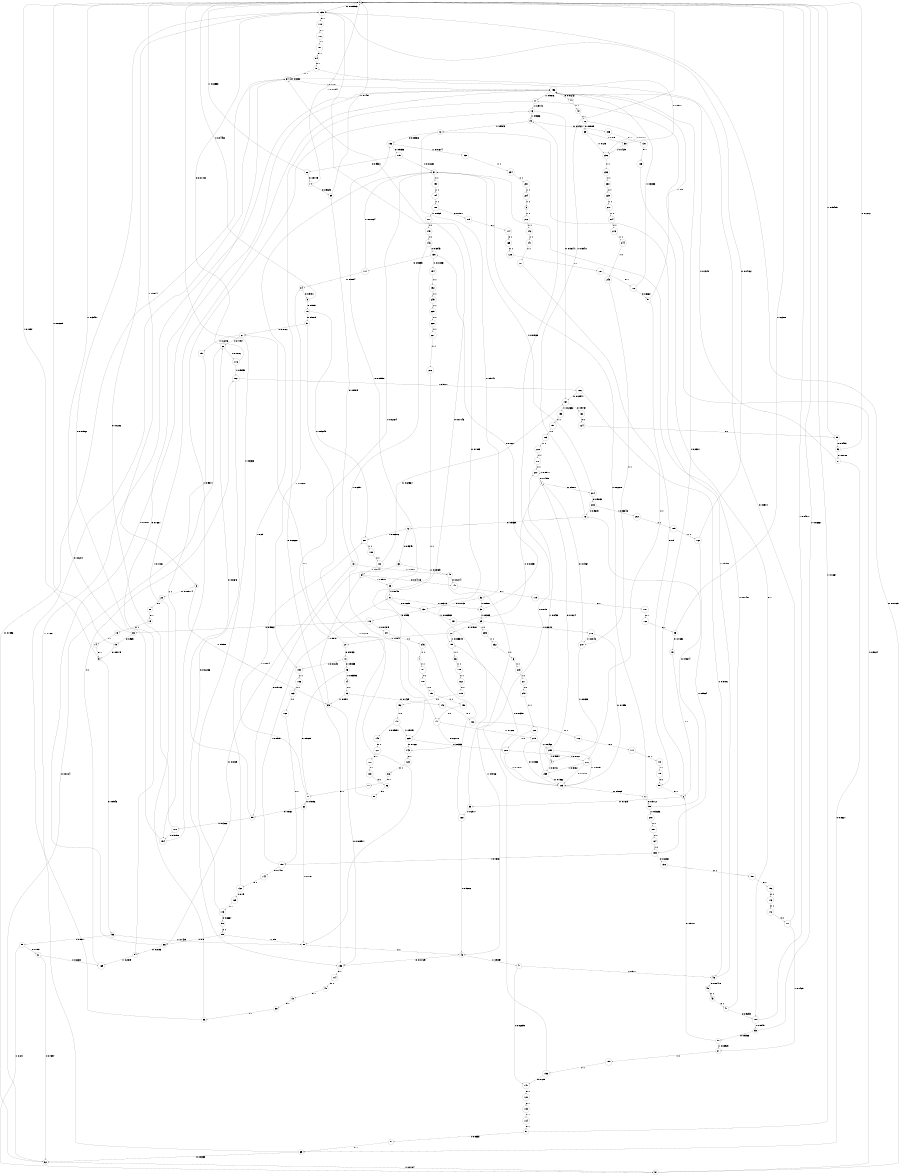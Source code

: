 digraph "ch2_face_grouped_df_L17" {
size = "6,8.5";
ratio = "fill";
node [shape = circle];
node [fontsize = 24];
edge [fontsize = 24];
0 -> 139 [label = "0: 0.009569  "];
0 -> 8 [label = "1: 0.9904   "];
1 -> 204 [label = "0: 0.9877   "];
1 -> 195 [label = "1: 0.01235  "];
2 -> 53 [label = "0: 0.7619   "];
2 -> 156 [label = "1: 0.2381   "];
3 -> 212 [label = "1: 1        "];
4 -> 1 [label = "0: 0.1824   "];
4 -> 239 [label = "1: 0.8176   "];
5 -> 55 [label = "0: 0.8943   "];
5 -> 0 [label = "1: 0.1057   "];
6 -> 219 [label = "1: 1        "];
7 -> 181 [label = "1: 1        "];
8 -> 22 [label = "0: 0.009174  "];
8 -> 35 [label = "1: 0.9908   "];
9 -> 70 [label = "0: 0.9557   "];
9 -> 0 [label = "1: 0.04432  "];
10 -> 25 [label = "0: 0.9835   "];
10 -> 199 [label = "1: 0.01648  "];
11 -> 85 [label = "0: 0.9772   "];
11 -> 37 [label = "1: 0.02278  "];
12 -> 136 [label = "0: 0.08586  "];
12 -> 32 [label = "1: 0.9141   "];
13 -> 66 [label = "0: 0.8429   "];
13 -> 49 [label = "1: 0.1571   "];
14 -> 5 [label = "0: 1        "];
15 -> 135 [label = "0: 0.04271  "];
15 -> 12 [label = "1: 0.9573   "];
16 -> 134 [label = "0: 0.03141  "];
16 -> 15 [label = "1: 0.9686   "];
17 -> 133 [label = "0: 0.02268  "];
17 -> 16 [label = "1: 0.9773   "];
18 -> 14 [label = "0: 1        "];
19 -> 18 [label = "0: 1        "];
20 -> 19 [label = "0: 1        "];
21 -> 155 [label = "1: 1        "];
22 -> 20 [label = "0: 1        "];
23 -> 142 [label = "0: 0.1429   "];
23 -> 35 [label = "1: 0.8571   "];
24 -> 23 [label = "1: 1        "];
25 -> 71 [label = "0: 0.9605   "];
25 -> 24 [label = "1: 0.03955  "];
26 -> 39 [label = "0: 0.8889   "];
26 -> 236 [label = "1: 0.1111   "];
27 -> 10 [label = "0: 0.9733   "];
27 -> 37 [label = "1: 0.02674  "];
28 -> 27 [label = "0: 0.9947   "];
28 -> 195 [label = "1: 0.005319  "];
29 -> 28 [label = "0: 0.1981   "];
29 -> 206 [label = "1: 0.8019   "];
30 -> 138 [label = "0: 0.1617   "];
30 -> 29 [label = "1: 0.8383   "];
31 -> 137 [label = "0: 0.1685   "];
31 -> 30 [label = "1: 0.8315   "];
32 -> 137 [label = "0: 0.1013   "];
32 -> 30 [label = "1: 0.8987   "];
33 -> 136 [label = "0: 0.09551  "];
33 -> 31 [label = "1: 0.9045   "];
34 -> 140 [label = "0: 0.04113  "];
34 -> 33 [label = "1: 0.9589   "];
35 -> 133 [label = "0: 0.008511  "];
35 -> 34 [label = "1: 0.9915   "];
36 -> 185 [label = "1: 1        "];
37 -> 190 [label = "1: 1        "];
38 -> 78 [label = "0: 0.8571   "];
38 -> 236 [label = "1: 0.1429   "];
39 -> 38 [label = "0: 0.875    "];
39 -> 236 [label = "1: 0.125    "];
40 -> 73 [label = "0: 1        "];
41 -> 100 [label = "0: 0.9259   "];
41 -> 37 [label = "1: 0.07407  "];
42 -> 26 [label = "0: 1        "];
43 -> 41 [label = "0: 1        "];
44 -> 42 [label = "0: 1        "];
45 -> 43 [label = "0: 1        "];
46 -> 45 [label = "0: 0.08418  "];
46 -> 12 [label = "1: 0.9158   "];
47 -> 141 [label = "0: 0.02899  "];
47 -> 46 [label = "1: 0.971    "];
48 -> 133 [label = "0: 0.01429  "];
48 -> 47 [label = "1: 0.9857   "];
49 -> 140 [label = "0: 0.0274   "];
49 -> 48 [label = "1: 0.9726   "];
50 -> 48 [label = "1: 1        "];
51 -> 139 [label = "0: 0.01765  "];
51 -> 17 [label = "1: 0.9824   "];
52 -> 64 [label = "0: 0.7896   "];
52 -> 51 [label = "1: 0.2104   "];
53 -> 64 [label = "0: 0.7083   "];
53 -> 168 [label = "1: 0.2917   "];
54 -> 64 [label = "0: 0.7681   "];
54 -> 169 [label = "1: 0.2319   "];
55 -> 58 [label = "0: 0.8571   "];
55 -> 50 [label = "1: 0.1429   "];
56 -> 64 [label = "0: 0.8214   "];
56 -> 156 [label = "1: 0.1786   "];
57 -> 67 [label = "0: 0.8782   "];
57 -> 50 [label = "1: 0.1218   "];
58 -> 61 [label = "0: 0.759    "];
58 -> 51 [label = "1: 0.241    "];
59 -> 60 [label = "0: 0.8678   "];
59 -> 170 [label = "1: 0.1322   "];
60 -> 52 [label = "0: 0.8124   "];
60 -> 176 [label = "1: 0.1876   "];
61 -> 52 [label = "0: 0.7397   "];
61 -> 169 [label = "1: 0.2603   "];
62 -> 59 [label = "0: 0.882    "];
62 -> 50 [label = "1: 0.118    "];
63 -> 59 [label = "0: 0.9183   "];
63 -> 49 [label = "1: 0.08169  "];
64 -> 64 [label = "0: 0.8282   "];
64 -> 156 [label = "1: 0.1718   "];
65 -> 52 [label = "0: 0.8333   "];
65 -> 156 [label = "1: 0.1667   "];
66 -> 54 [label = "0: 0.8193   "];
66 -> 156 [label = "1: 0.1807   "];
67 -> 60 [label = "0: 0.7754   "];
67 -> 157 [label = "1: 0.2246   "];
68 -> 56 [label = "0: 1        "];
69 -> 13 [label = "0: 0.8519   "];
69 -> 0 [label = "1: 0.1481   "];
70 -> 57 [label = "0: 0.9075   "];
70 -> 201 [label = "1: 0.09249  "];
71 -> 62 [label = "0: 0.9096   "];
71 -> 201 [label = "1: 0.0904   "];
72 -> 63 [label = "0: 0.9349   "];
72 -> 201 [label = "1: 0.06506  "];
73 -> 68 [label = "0: 1        "];
74 -> 69 [label = "0: 0.9825   "];
74 -> 0 [label = "1: 0.01754  "];
75 -> 5 [label = "0: 0.9179   "];
75 -> 0 [label = "1: 0.08209  "];
76 -> 72 [label = "0: 0.9659   "];
76 -> 0 [label = "1: 0.03411  "];
77 -> 71 [label = "0: 1        "];
78 -> 64 [label = "0: 1        "];
79 -> 2 [label = "0: 1        "];
80 -> 67 [label = "0: 1        "];
81 -> 65 [label = "0: 1        "];
82 -> 74 [label = "0: 0.9745   "];
82 -> 0 [label = "1: 0.02553  "];
83 -> 75 [label = "0: 0.965    "];
83 -> 0 [label = "1: 0.03497  "];
84 -> 9 [label = "0: 0.9731   "];
84 -> 199 [label = "1: 0.02688  "];
85 -> 76 [label = "0: 0.9674   "];
85 -> 200 [label = "1: 0.03256  "];
86 -> 77 [label = "0: 1        "];
87 -> 65 [label = "0: 0.8621   "];
87 -> 156 [label = "1: 0.1379   "];
88 -> 2 [label = "0: 0.9107   "];
88 -> 21 [label = "1: 0.08929  "];
89 -> 66 [label = "0: 0.5      "];
89 -> 50 [label = "1: 0.5      "];
90 -> 2 [label = "0: 1        "];
91 -> 90 [label = "0: 0.5      "];
91 -> 156 [label = "1: 0.5      "];
92 -> 87 [label = "0: 0.8788   "];
92 -> 0 [label = "1: 0.1212   "];
93 -> 88 [label = "0: 0.9333   "];
93 -> 0 [label = "1: 0.06667  "];
94 -> 78 [label = "0: 1        "];
95 -> 79 [label = "0: 0.7692   "];
95 -> 0 [label = "1: 0.2308   "];
96 -> 80 [label = "0: 1        "];
97 -> 81 [label = "0: 0.8333   "];
97 -> 0 [label = "1: 0.1667   "];
98 -> 89 [label = "0: 1        "];
99 -> 92 [label = "0: 0.9459   "];
99 -> 0 [label = "1: 0.05405  "];
100 -> 93 [label = "0: 0.9549   "];
100 -> 0 [label = "1: 0.04511  "];
101 -> 94 [label = "0: 1        "];
102 -> 95 [label = "0: 1        "];
103 -> 96 [label = "0: 1        "];
104 -> 97 [label = "0: 1        "];
105 -> 90 [label = "0: 1        "];
106 -> 101 [label = "0: 1        "];
107 -> 102 [label = "0: 1        "];
108 -> 103 [label = "0: 1        "];
109 -> 104 [label = "0: 1        "];
110 -> 105 [label = "0: 1        "];
111 -> 110 [label = "0: 1        "];
112 -> 111 [label = "0: 1        "];
113 -> 98 [label = "0: 0.6667   "];
113 -> 0 [label = "1: 0.3333   "];
114 -> 40 [label = "0: 1        "];
115 -> 82 [label = "0: 0.9831   "];
115 -> 37 [label = "1: 0.01688  "];
116 -> 83 [label = "0: 0.9862   "];
116 -> 247 [label = "1: 0.01379  "];
117 -> 84 [label = "0: 0.9894   "];
117 -> 37 [label = "1: 0.01064  "];
118 -> 106 [label = "0: 1        "];
119 -> 107 [label = "0: 1        "];
120 -> 109 [label = "0: 1        "];
121 -> 108 [label = "0: 1        "];
122 -> 112 [label = "0: 1        "];
123 -> 86 [label = "0: 1        "];
124 -> 99 [label = "0: 1        "];
125 -> 100 [label = "0: 1        "];
126 -> 91 [label = "0: 0.6667   "];
126 -> 156 [label = "1: 0.3333   "];
127 -> 126 [label = "0: 1        "];
128 -> 127 [label = "0: 1        "];
129 -> 113 [label = "0: 1        "];
130 -> 124 [label = "0: 1        "];
131 -> 125 [label = "0: 1        "];
132 -> 129 [label = "0: 0.75     "];
132 -> 37 [label = "1: 0.25     "];
133 -> 114 [label = "0: 1        "];
134 -> 130 [label = "0: 0.9737   "];
134 -> 193 [label = "1: 0.02632  "];
135 -> 131 [label = "0: 1        "];
136 -> 115 [label = "0: 0.9833   "];
136 -> 238 [label = "1: 0.01674  "];
137 -> 116 [label = "0: 0.993    "];
137 -> 237 [label = "1: 0.006969  "];
138 -> 117 [label = "0: 0.9895   "];
138 -> 194 [label = "1: 0.01053  "];
139 -> 118 [label = "0: 1        "];
140 -> 119 [label = "0: 1        "];
141 -> 120 [label = "0: 1        "];
142 -> 122 [label = "0: 1        "];
143 -> 123 [label = "0: 1        "];
144 -> 132 [label = "0: 1        "];
145 -> 121 [label = "0: 1        "];
146 -> 138 [label = "0: 0.3043   "];
146 -> 147 [label = "1: 0.6957   "];
147 -> 143 [label = "0: 0.2778   "];
147 -> 215 [label = "1: 0.7222   "];
148 -> 145 [label = "0: 0.09091  "];
148 -> 225 [label = "1: 0.9091   "];
149 -> 146 [label = "1: 1        "];
150 -> 147 [label = "1: 1        "];
151 -> 150 [label = "1: 1        "];
152 -> 148 [label = "1: 1        "];
153 -> 141 [label = "0: 0.125    "];
153 -> 15 [label = "1: 0.875    "];
154 -> 139 [label = "0: 0.01562  "];
154 -> 16 [label = "1: 0.9844   "];
155 -> 153 [label = "1: 1        "];
156 -> 44 [label = "0: 0.01242  "];
156 -> 17 [label = "1: 0.9876   "];
157 -> 154 [label = "1: 1        "];
158 -> 144 [label = "0: 0.1481   "];
158 -> 31 [label = "1: 0.8519   "];
159 -> 198 [label = "0: 0.2692   "];
159 -> 158 [label = "1: 0.7308   "];
160 -> 158 [label = "1: 1        "];
161 -> 134 [label = "0: 0.02564  "];
161 -> 34 [label = "1: 0.9744   "];
162 -> 139 [label = "0: 0.04762  "];
162 -> 159 [label = "1: 0.9524   "];
163 -> 160 [label = "1: 1        "];
164 -> 159 [label = "1: 1        "];
165 -> 128 [label = "0: 1        "];
166 -> 134 [label = "0: 0.02941  "];
166 -> 46 [label = "1: 0.9706   "];
167 -> 133 [label = "0: 0.02286  "];
167 -> 166 [label = "1: 0.9771   "];
168 -> 139 [label = "0: 0.07143  "];
168 -> 48 [label = "1: 0.9286   "];
169 -> 167 [label = "1: 1        "];
170 -> 139 [label = "0: 0.0202   "];
170 -> 154 [label = "1: 0.9798   "];
171 -> 64 [label = "0: 0.8571   "];
171 -> 21 [label = "1: 0.1429   "];
172 -> 171 [label = "0: 1        "];
173 -> 172 [label = "0: 1        "];
174 -> 165 [label = "0: 1        "];
175 -> 174 [label = "0: 1        "];
176 -> 139 [label = "0: 0.01408  "];
176 -> 167 [label = "1: 0.9859   "];
177 -> 149 [label = "1: 1        "];
178 -> 151 [label = "1: 1        "];
179 -> 152 [label = "1: 1        "];
180 -> 175 [label = "0: 0.1071   "];
180 -> 177 [label = "1: 0.8929   "];
181 -> 178 [label = "1: 1        "];
182 -> 179 [label = "1: 1        "];
183 -> 222 [label = "1: 1        "];
184 -> 180 [label = "1: 1        "];
185 -> 182 [label = "1: 1        "];
186 -> 163 [label = "1: 1        "];
187 -> 164 [label = "1: 1        "];
188 -> 161 [label = "1: 1        "];
189 -> 162 [label = "1: 1        "];
190 -> 184 [label = "1: 1        "];
191 -> 183 [label = "1: 1        "];
192 -> 245 [label = "1: 1        "];
193 -> 191 [label = "1: 1        "];
194 -> 192 [label = "1: 1        "];
195 -> 36 [label = "1: 1        "];
196 -> 173 [label = "0: 1        "];
197 -> 196 [label = "0: 1        "];
198 -> 197 [label = "0: 1        "];
199 -> 186 [label = "1: 1        "];
200 -> 187 [label = "1: 1        "];
201 -> 188 [label = "1: 1        "];
202 -> 189 [label = "1: 1        "];
203 -> 76 [label = "0: 0.9615   "];
203 -> 202 [label = "1: 0.03846  "];
204 -> 203 [label = "0: 0.9803   "];
204 -> 37 [label = "1: 0.01968  "];
205 -> 11 [label = "0: 0.9865   "];
205 -> 195 [label = "1: 0.01351  "];
206 -> 205 [label = "0: 0.1958   "];
206 -> 210 [label = "1: 0.8042   "];
207 -> 1 [label = "0: 0.1489   "];
207 -> 207 [label = "1: 0.8511   "];
208 -> 205 [label = "0: 0.1818   "];
208 -> 216 [label = "1: 0.8182   "];
209 -> 205 [label = "0: 0.09091  "];
209 -> 4 [label = "1: 0.9091   "];
210 -> 1 [label = "0: 0.1967   "];
210 -> 4 [label = "1: 0.8033   "];
211 -> 240 [label = "1: 1        "];
212 -> 242 [label = "1: 1        "];
213 -> 244 [label = "1: 1        "];
214 -> 213 [label = "1: 1        "];
215 -> 205 [label = "0: 0.1538   "];
215 -> 209 [label = "1: 0.8462   "];
216 -> 205 [label = "0: 0.1818   "];
216 -> 239 [label = "1: 0.8182   "];
217 -> 214 [label = "1: 1        "];
218 -> 207 [label = "1: 1        "];
219 -> 211 [label = "1: 1        "];
220 -> 208 [label = "1: 1        "];
221 -> 216 [label = "1: 1        "];
222 -> 218 [label = "1: 1        "];
223 -> 217 [label = "1: 1        "];
224 -> 3 [label = "1: 1        "];
225 -> 143 [label = "0: 0.1667   "];
225 -> 208 [label = "1: 0.8333   "];
226 -> 225 [label = "1: 1        "];
227 -> 226 [label = "1: 1        "];
228 -> 227 [label = "1: 1        "];
229 -> 228 [label = "1: 1        "];
230 -> 223 [label = "1: 1        "];
231 -> 224 [label = "1: 1        "];
232 -> 6 [label = "1: 1        "];
233 -> 230 [label = "1: 1        "];
234 -> 231 [label = "1: 1        "];
235 -> 232 [label = "1: 1        "];
236 -> 233 [label = "1: 1        "];
237 -> 235 [label = "1: 1        "];
238 -> 234 [label = "1: 1        "];
239 -> 205 [label = "0: 0.1562   "];
239 -> 207 [label = "1: 0.8438   "];
240 -> 220 [label = "1: 1        "];
241 -> 221 [label = "1: 1        "];
242 -> 241 [label = "1: 1        "];
243 -> 210 [label = "1: 1        "];
244 -> 243 [label = "1: 1        "];
245 -> 229 [label = "1: 1        "];
246 -> 7 [label = "1: 1        "];
247 -> 246 [label = "1: 1        "];
}